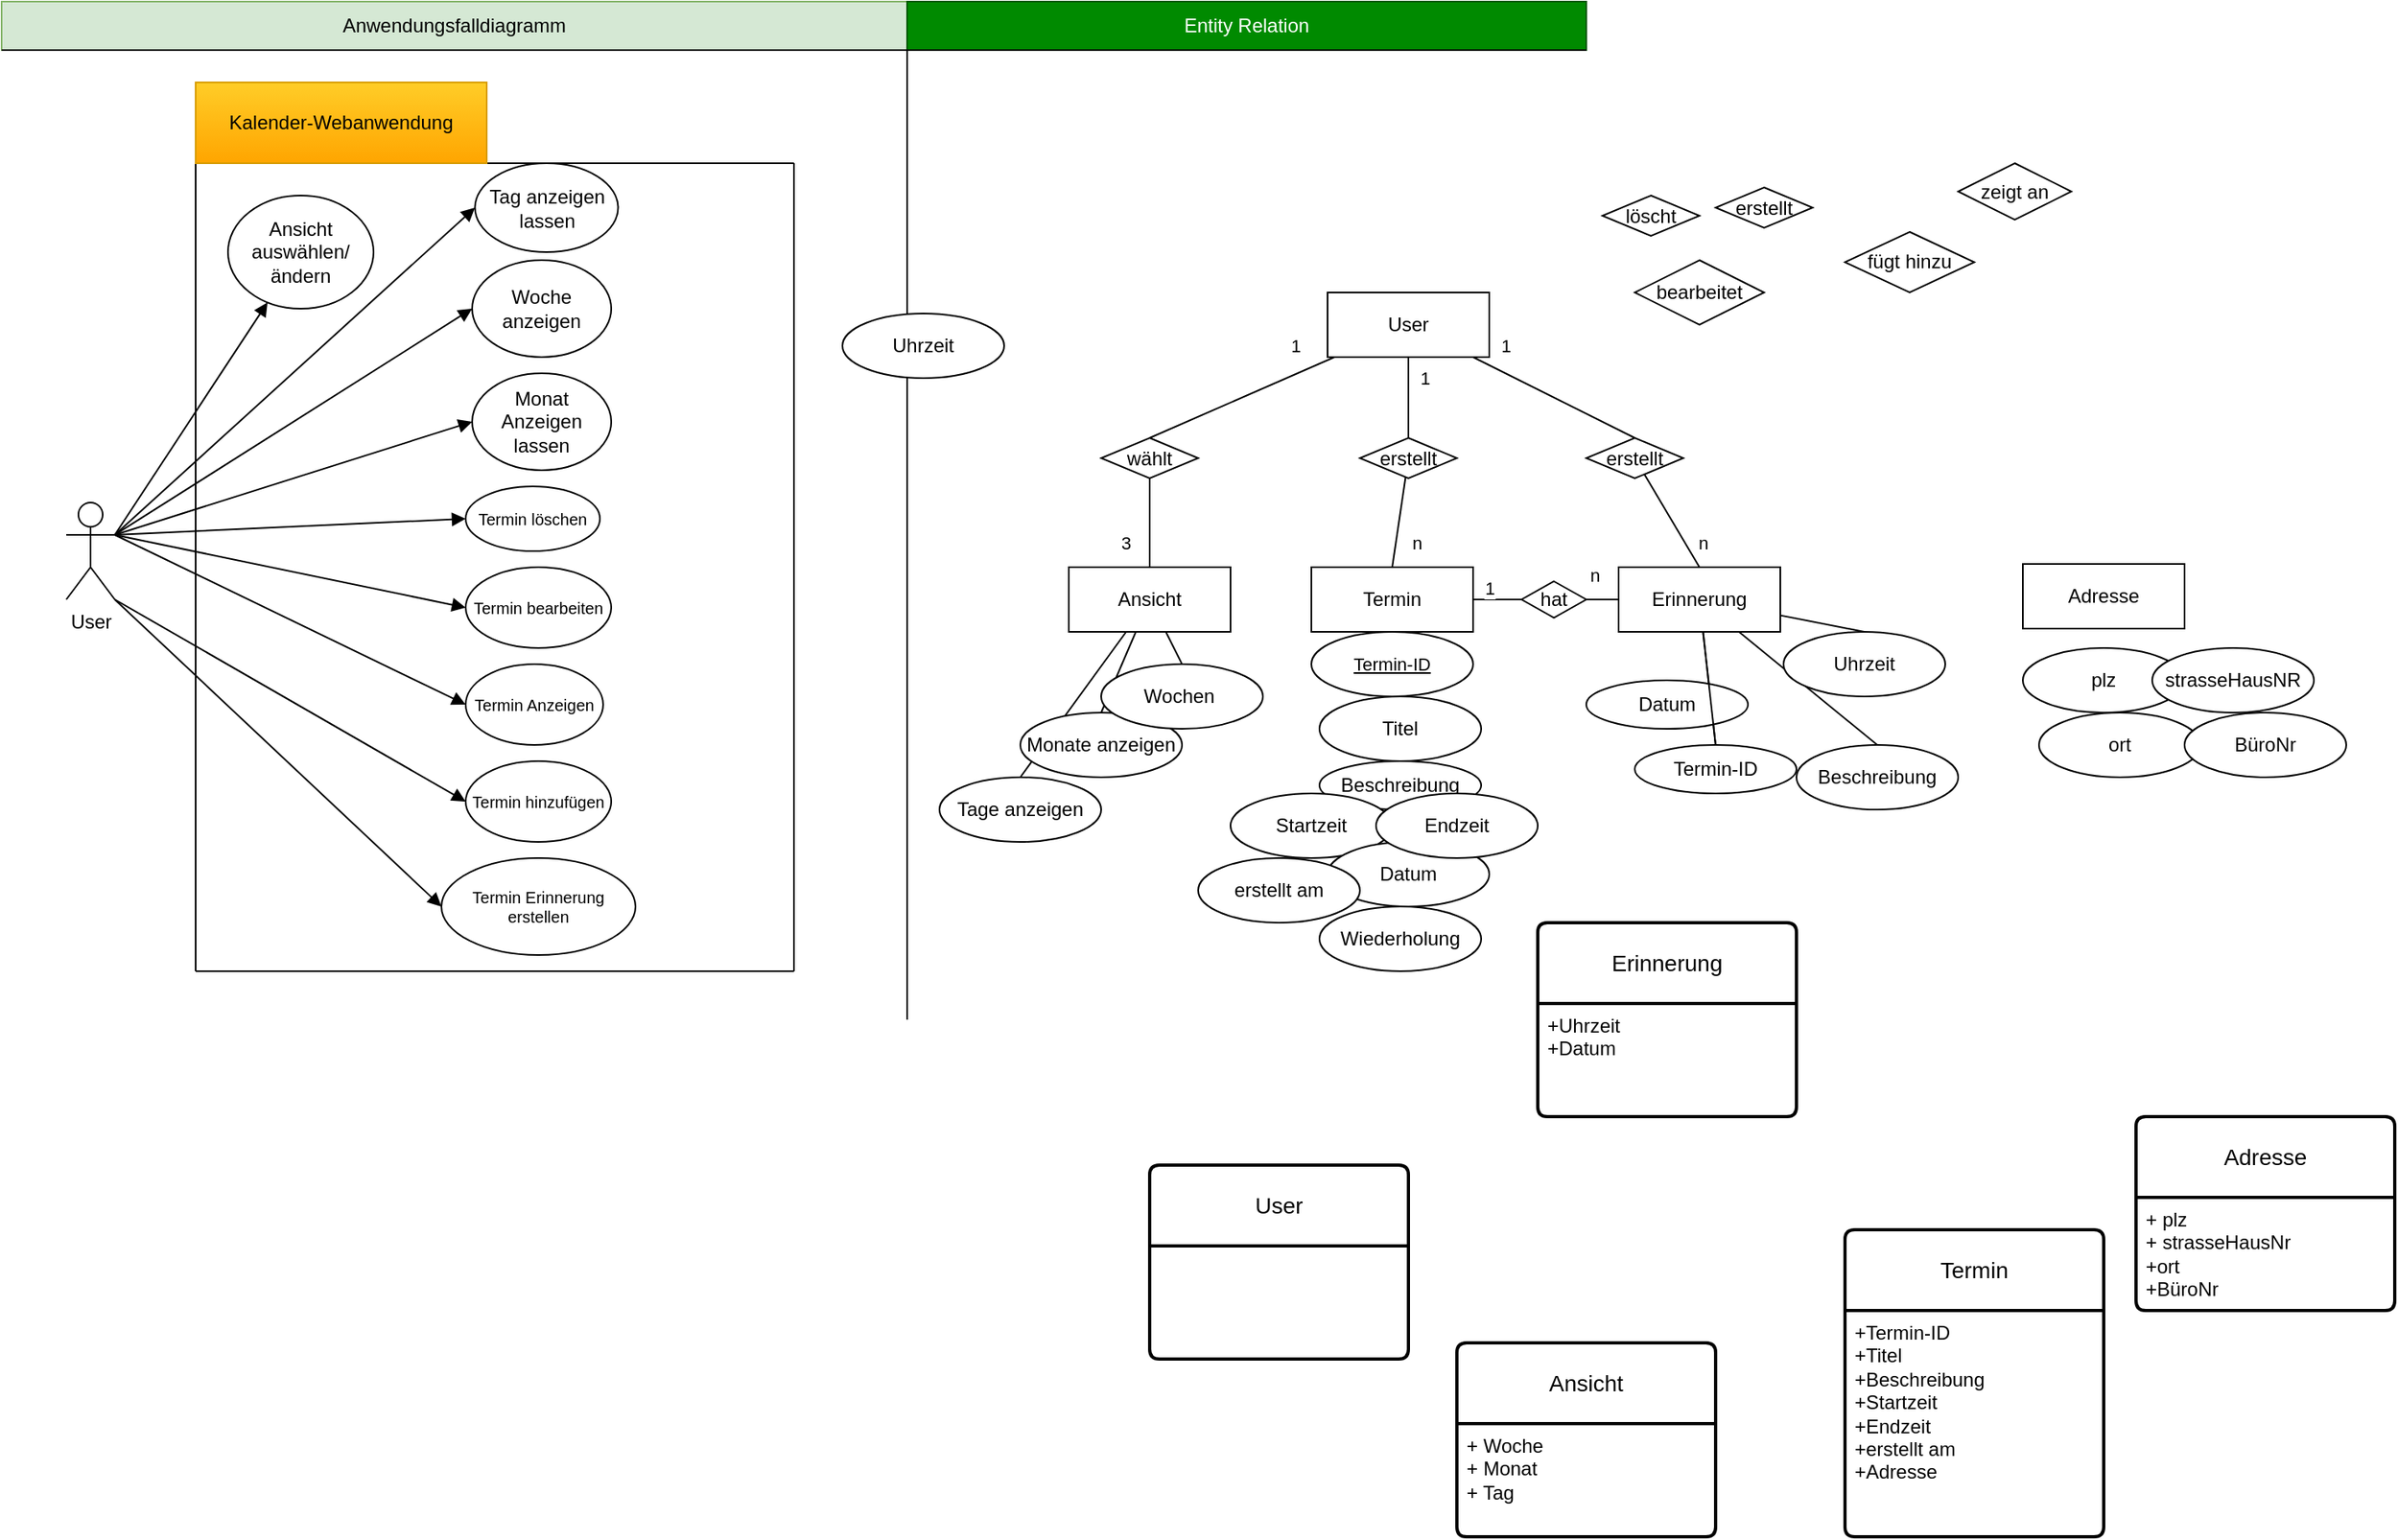 <mxfile version="26.0.9">
  <diagram name="Seite-1" id="BN6opd7grR0zZ6WSBk_W">
    <mxGraphModel dx="1290" dy="1798" grid="1" gridSize="10" guides="1" tooltips="1" connect="1" arrows="1" fold="1" page="1" pageScale="1" pageWidth="827" pageHeight="1169" math="0" shadow="0">
      <root>
        <mxCell id="0" />
        <mxCell id="1" parent="0" />
        <mxCell id="8ZE7OZUxNNbx8h2_Nqw3-10" value="Tag anzeigen lassen" style="ellipse;whiteSpace=wrap;html=1;align=center;" parent="1" vertex="1">
          <mxGeometry x="292.75" y="40" width="88.5" height="55" as="geometry" />
        </mxCell>
        <mxCell id="8ZE7OZUxNNbx8h2_Nqw3-12" value="Woche anzeigen" style="ellipse;whiteSpace=wrap;html=1;align=center;" parent="1" vertex="1">
          <mxGeometry x="291" y="100" width="86" height="60" as="geometry" />
        </mxCell>
        <mxCell id="8ZE7OZUxNNbx8h2_Nqw3-13" value="Termin hinzufügen" style="ellipse;whiteSpace=wrap;html=1;align=center;strokeWidth=1;fontSize=10;" parent="1" vertex="1">
          <mxGeometry x="287" y="410" width="90" height="50" as="geometry" />
        </mxCell>
        <mxCell id="8ZE7OZUxNNbx8h2_Nqw3-14" value="Termin bearbeiten" style="ellipse;whiteSpace=wrap;html=1;align=center;strokeWidth=1;fontSize=10;" parent="1" vertex="1">
          <mxGeometry x="287" y="290" width="90" height="50" as="geometry" />
        </mxCell>
        <mxCell id="8ZE7OZUxNNbx8h2_Nqw3-15" value="Ansicht auswählen/ändern" style="ellipse;whiteSpace=wrap;html=1;align=center;" parent="1" vertex="1">
          <mxGeometry x="140" y="60" width="90" height="70" as="geometry" />
        </mxCell>
        <mxCell id="8ZE7OZUxNNbx8h2_Nqw3-16" value="Monat Anzeigen lassen" style="ellipse;whiteSpace=wrap;html=1;align=center;" parent="1" vertex="1">
          <mxGeometry x="291" y="170" width="86" height="60" as="geometry" />
        </mxCell>
        <mxCell id="8ZE7OZUxNNbx8h2_Nqw3-17" value="Termin löschen" style="ellipse;whiteSpace=wrap;html=1;align=center;strokeWidth=1;fontSize=10;" parent="1" vertex="1">
          <mxGeometry x="287" y="240" width="83" height="40" as="geometry" />
        </mxCell>
        <mxCell id="8ZE7OZUxNNbx8h2_Nqw3-18" value="Termin Erinnerung erstellen" style="ellipse;whiteSpace=wrap;html=1;align=center;strokeWidth=1;fontSize=10;" parent="1" vertex="1">
          <mxGeometry x="272" y="470" width="120" height="60" as="geometry" />
        </mxCell>
        <mxCell id="8ZE7OZUxNNbx8h2_Nqw3-21" value="User" style="shape=umlActor;verticalLabelPosition=bottom;verticalAlign=top;html=1;fontSize=12;" parent="1" vertex="1">
          <mxGeometry x="40" y="250" width="30" height="60" as="geometry" />
        </mxCell>
        <mxCell id="8ZE7OZUxNNbx8h2_Nqw3-25" value="" style="endArrow=none;html=1;rounded=0;" parent="1" edge="1">
          <mxGeometry width="50" height="50" relative="1" as="geometry">
            <mxPoint x="120" y="540" as="sourcePoint" />
            <mxPoint x="120" y="40" as="targetPoint" />
          </mxGeometry>
        </mxCell>
        <mxCell id="8ZE7OZUxNNbx8h2_Nqw3-26" value="" style="endArrow=none;html=1;rounded=0;" parent="1" edge="1">
          <mxGeometry width="50" height="50" relative="1" as="geometry">
            <mxPoint x="120" y="540" as="sourcePoint" />
            <mxPoint x="490" y="540" as="targetPoint" />
          </mxGeometry>
        </mxCell>
        <mxCell id="8ZE7OZUxNNbx8h2_Nqw3-27" value="" style="endArrow=none;html=1;rounded=0;" parent="1" edge="1">
          <mxGeometry width="50" height="50" relative="1" as="geometry">
            <mxPoint x="490" y="40" as="sourcePoint" />
            <mxPoint x="490" y="540" as="targetPoint" />
            <Array as="points">
              <mxPoint x="490" y="280" />
            </Array>
          </mxGeometry>
        </mxCell>
        <mxCell id="8ZE7OZUxNNbx8h2_Nqw3-28" value="" style="endArrow=none;html=1;rounded=0;" parent="1" edge="1">
          <mxGeometry width="50" height="50" relative="1" as="geometry">
            <mxPoint x="120" y="40" as="sourcePoint" />
            <mxPoint x="490" y="40" as="targetPoint" />
          </mxGeometry>
        </mxCell>
        <mxCell id="8ZE7OZUxNNbx8h2_Nqw3-29" value="Kalender-Webanwendung" style="text;html=1;align=center;verticalAlign=middle;whiteSpace=wrap;rounded=0;fillColor=#ffcd28;gradientColor=#ffa500;strokeColor=#d79b00;fontColor=#010101;" parent="1" vertex="1">
          <mxGeometry x="120" y="-10" width="180" height="50" as="geometry" />
        </mxCell>
        <mxCell id="8ZE7OZUxNNbx8h2_Nqw3-30" value="Termin Anzeigen" style="ellipse;whiteSpace=wrap;html=1;align=center;strokeWidth=1;fontSize=10;" parent="1" vertex="1">
          <mxGeometry x="287" y="350" width="85" height="50" as="geometry" />
        </mxCell>
        <mxCell id="8ZE7OZUxNNbx8h2_Nqw3-34" value="" style="endArrow=block;html=1;rounded=0;exitX=1;exitY=0.333;exitDx=0;exitDy=0;exitPerimeter=0;endFill=1;" parent="1" source="8ZE7OZUxNNbx8h2_Nqw3-21" target="8ZE7OZUxNNbx8h2_Nqw3-15" edge="1">
          <mxGeometry width="50" height="50" relative="1" as="geometry">
            <mxPoint x="480" y="260" as="sourcePoint" />
            <mxPoint x="530" y="210" as="targetPoint" />
          </mxGeometry>
        </mxCell>
        <mxCell id="8ZE7OZUxNNbx8h2_Nqw3-35" value="" style="endArrow=block;html=1;rounded=0;entryX=0;entryY=0.5;entryDx=0;entryDy=0;exitX=1;exitY=0.333;exitDx=0;exitDy=0;exitPerimeter=0;startArrow=none;startFill=0;endFill=1;" parent="1" source="8ZE7OZUxNNbx8h2_Nqw3-21" target="8ZE7OZUxNNbx8h2_Nqw3-10" edge="1">
          <mxGeometry width="50" height="50" relative="1" as="geometry">
            <mxPoint x="70" y="270" as="sourcePoint" />
            <mxPoint x="530" y="210" as="targetPoint" />
            <Array as="points" />
          </mxGeometry>
        </mxCell>
        <mxCell id="8ZE7OZUxNNbx8h2_Nqw3-36" value="" style="endArrow=block;html=1;rounded=0;entryX=0;entryY=0.5;entryDx=0;entryDy=0;exitX=1;exitY=0.333;exitDx=0;exitDy=0;exitPerimeter=0;startArrow=none;startFill=0;endFill=1;" parent="1" source="8ZE7OZUxNNbx8h2_Nqw3-21" target="8ZE7OZUxNNbx8h2_Nqw3-12" edge="1">
          <mxGeometry width="50" height="50" relative="1" as="geometry">
            <mxPoint x="260" y="80" as="sourcePoint" />
            <mxPoint x="530" y="210" as="targetPoint" />
          </mxGeometry>
        </mxCell>
        <mxCell id="8ZE7OZUxNNbx8h2_Nqw3-37" value="" style="endArrow=block;html=1;rounded=0;exitX=1;exitY=0.333;exitDx=0;exitDy=0;entryX=0;entryY=0.5;entryDx=0;entryDy=0;exitPerimeter=0;startArrow=none;startFill=0;endFill=1;" parent="1" source="8ZE7OZUxNNbx8h2_Nqw3-21" target="8ZE7OZUxNNbx8h2_Nqw3-16" edge="1">
          <mxGeometry width="50" height="50" relative="1" as="geometry">
            <mxPoint x="90" y="270" as="sourcePoint" />
            <mxPoint x="530" y="210" as="targetPoint" />
          </mxGeometry>
        </mxCell>
        <mxCell id="8ZE7OZUxNNbx8h2_Nqw3-40" value="" style="endArrow=block;html=1;rounded=0;exitX=1;exitY=1;exitDx=0;exitDy=0;exitPerimeter=0;entryX=0;entryY=0.5;entryDx=0;entryDy=0;startArrow=none;startFill=0;endFill=1;" parent="1" source="8ZE7OZUxNNbx8h2_Nqw3-21" target="8ZE7OZUxNNbx8h2_Nqw3-13" edge="1">
          <mxGeometry width="50" height="50" relative="1" as="geometry">
            <mxPoint x="480" y="260" as="sourcePoint" />
            <mxPoint x="530" y="210" as="targetPoint" />
          </mxGeometry>
        </mxCell>
        <mxCell id="8ZE7OZUxNNbx8h2_Nqw3-48" value="" style="endArrow=block;html=1;rounded=0;entryX=0;entryY=0.5;entryDx=0;entryDy=0;startArrow=none;startFill=0;endFill=1;" parent="1" target="8ZE7OZUxNNbx8h2_Nqw3-18" edge="1">
          <mxGeometry width="50" height="50" relative="1" as="geometry">
            <mxPoint x="70" y="310" as="sourcePoint" />
            <mxPoint x="530" y="210" as="targetPoint" />
          </mxGeometry>
        </mxCell>
        <mxCell id="8ZE7OZUxNNbx8h2_Nqw3-65" value="" style="endArrow=block;html=1;rounded=0;exitX=1;exitY=0.333;exitDx=0;exitDy=0;exitPerimeter=0;entryX=0;entryY=0.5;entryDx=0;entryDy=0;startArrow=none;startFill=0;endFill=1;" parent="1" source="8ZE7OZUxNNbx8h2_Nqw3-21" target="8ZE7OZUxNNbx8h2_Nqw3-17" edge="1">
          <mxGeometry width="50" height="50" relative="1" as="geometry">
            <mxPoint x="420" y="310" as="sourcePoint" />
            <mxPoint x="470" y="260" as="targetPoint" />
          </mxGeometry>
        </mxCell>
        <mxCell id="8ZE7OZUxNNbx8h2_Nqw3-66" value="" style="endArrow=block;html=1;rounded=0;entryX=0;entryY=0.5;entryDx=0;entryDy=0;startArrow=none;startFill=0;endFill=1;" parent="1" target="8ZE7OZUxNNbx8h2_Nqw3-14" edge="1">
          <mxGeometry width="50" height="50" relative="1" as="geometry">
            <mxPoint x="70" y="270" as="sourcePoint" />
            <mxPoint x="297" y="270" as="targetPoint" />
          </mxGeometry>
        </mxCell>
        <mxCell id="8ZE7OZUxNNbx8h2_Nqw3-67" value="" style="endArrow=block;html=1;rounded=0;entryX=0;entryY=0.5;entryDx=0;entryDy=0;startArrow=none;startFill=0;endFill=1;" parent="1" target="8ZE7OZUxNNbx8h2_Nqw3-30" edge="1">
          <mxGeometry width="50" height="50" relative="1" as="geometry">
            <mxPoint x="70" y="270" as="sourcePoint" />
            <mxPoint x="297" y="325" as="targetPoint" />
          </mxGeometry>
        </mxCell>
        <mxCell id="8ZE7OZUxNNbx8h2_Nqw3-68" value="Anwendungsfalldiagramm" style="text;html=1;align=center;verticalAlign=middle;whiteSpace=wrap;rounded=0;fillColor=#d5e8d4;strokeColor=light-dark(#82b366, #000000);fontColor=#000000;" parent="1" vertex="1">
          <mxGeometry y="-60" width="560" height="30" as="geometry" />
        </mxCell>
        <mxCell id="8ZE7OZUxNNbx8h2_Nqw3-69" value="" style="endArrow=none;html=1;rounded=0;" parent="1" edge="1">
          <mxGeometry width="50" height="50" relative="1" as="geometry">
            <mxPoint x="560" y="570" as="sourcePoint" />
            <mxPoint x="560" y="-60" as="targetPoint" />
          </mxGeometry>
        </mxCell>
        <mxCell id="8ZE7OZUxNNbx8h2_Nqw3-70" value="Entity Relation" style="text;html=1;align=center;verticalAlign=middle;whiteSpace=wrap;rounded=0;fillColor=#008a00;strokeColor=#005700;fontColor=light-dark(#ffffff, #0d0d0d);" parent="1" vertex="1">
          <mxGeometry x="560" y="-60" width="420" height="30" as="geometry" />
        </mxCell>
        <mxCell id="8ZE7OZUxNNbx8h2_Nqw3-71" value="" style="endArrow=none;html=1;rounded=0;" parent="1" edge="1">
          <mxGeometry width="50" height="50" relative="1" as="geometry">
            <mxPoint x="980" y="-30" as="sourcePoint" />
            <mxPoint y="-30" as="targetPoint" />
          </mxGeometry>
        </mxCell>
        <mxCell id="2stZwwe74YPtG8-czGNe-42" style="edgeStyle=none;shape=connector;rounded=0;orthogonalLoop=1;jettySize=auto;html=1;entryX=0.5;entryY=0;entryDx=0;entryDy=0;strokeColor=default;align=center;verticalAlign=middle;fontFamily=Helvetica;fontSize=11;fontColor=default;labelBackgroundColor=default;startFill=0;endArrow=none;" edge="1" parent="1" source="2stZwwe74YPtG8-czGNe-23" target="2stZwwe74YPtG8-czGNe-27">
          <mxGeometry relative="1" as="geometry">
            <mxPoint x="640" y="420" as="targetPoint" />
          </mxGeometry>
        </mxCell>
        <mxCell id="2stZwwe74YPtG8-czGNe-43" style="edgeStyle=none;shape=connector;rounded=0;orthogonalLoop=1;jettySize=auto;html=1;entryX=0.5;entryY=0;entryDx=0;entryDy=0;strokeColor=default;align=center;verticalAlign=middle;fontFamily=Helvetica;fontSize=11;fontColor=default;labelBackgroundColor=default;startFill=0;endArrow=none;" edge="1" parent="1" source="2stZwwe74YPtG8-czGNe-23" target="2stZwwe74YPtG8-czGNe-26">
          <mxGeometry relative="1" as="geometry" />
        </mxCell>
        <mxCell id="2stZwwe74YPtG8-czGNe-44" style="edgeStyle=none;shape=connector;rounded=0;orthogonalLoop=1;jettySize=auto;html=1;entryX=0.5;entryY=0;entryDx=0;entryDy=0;strokeColor=default;align=center;verticalAlign=middle;fontFamily=Helvetica;fontSize=11;fontColor=default;labelBackgroundColor=default;startFill=0;endArrow=none;" edge="1" parent="1" source="2stZwwe74YPtG8-czGNe-23" target="2stZwwe74YPtG8-czGNe-25">
          <mxGeometry relative="1" as="geometry" />
        </mxCell>
        <mxCell id="2stZwwe74YPtG8-czGNe-23" value="Ansicht" style="whiteSpace=wrap;html=1;align=center;" vertex="1" parent="1">
          <mxGeometry x="660" y="290" width="100" height="40" as="geometry" />
        </mxCell>
        <mxCell id="2stZwwe74YPtG8-czGNe-53" style="edgeStyle=none;shape=connector;rounded=0;orthogonalLoop=1;jettySize=auto;html=1;entryX=0.5;entryY=0;entryDx=0;entryDy=0;strokeColor=default;align=center;verticalAlign=middle;fontFamily=Helvetica;fontSize=11;fontColor=default;labelBackgroundColor=default;startFill=0;endArrow=none;" edge="1" parent="1" source="2stZwwe74YPtG8-czGNe-24" target="2stZwwe74YPtG8-czGNe-51">
          <mxGeometry relative="1" as="geometry" />
        </mxCell>
        <mxCell id="2stZwwe74YPtG8-czGNe-54" style="edgeStyle=none;shape=connector;rounded=0;orthogonalLoop=1;jettySize=auto;html=1;entryX=0.5;entryY=0;entryDx=0;entryDy=0;strokeColor=default;align=center;verticalAlign=middle;fontFamily=Helvetica;fontSize=11;fontColor=default;labelBackgroundColor=default;startFill=0;endArrow=none;" edge="1" parent="1" source="2stZwwe74YPtG8-czGNe-24" target="2stZwwe74YPtG8-czGNe-50">
          <mxGeometry relative="1" as="geometry" />
        </mxCell>
        <mxCell id="2stZwwe74YPtG8-czGNe-55" style="edgeStyle=none;shape=connector;rounded=0;orthogonalLoop=1;jettySize=auto;html=1;entryX=0.5;entryY=0;entryDx=0;entryDy=0;strokeColor=default;align=center;verticalAlign=middle;fontFamily=Helvetica;fontSize=11;fontColor=default;labelBackgroundColor=default;startFill=0;endArrow=none;" edge="1" parent="1" source="2stZwwe74YPtG8-czGNe-24" target="2stZwwe74YPtG8-czGNe-52">
          <mxGeometry relative="1" as="geometry" />
        </mxCell>
        <mxCell id="2stZwwe74YPtG8-czGNe-24" value="User" style="whiteSpace=wrap;html=1;align=center;" vertex="1" parent="1">
          <mxGeometry x="820" y="120" width="100" height="40" as="geometry" />
        </mxCell>
        <mxCell id="2stZwwe74YPtG8-czGNe-25" value="Monate anzeigen" style="ellipse;whiteSpace=wrap;html=1;align=center;" vertex="1" parent="1">
          <mxGeometry x="630" y="380" width="100" height="40" as="geometry" />
        </mxCell>
        <mxCell id="2stZwwe74YPtG8-czGNe-26" value="Wochen&amp;nbsp;" style="ellipse;whiteSpace=wrap;html=1;align=center;" vertex="1" parent="1">
          <mxGeometry x="680" y="350" width="100" height="40" as="geometry" />
        </mxCell>
        <mxCell id="2stZwwe74YPtG8-czGNe-27" value="Tage anzeigen" style="ellipse;whiteSpace=wrap;html=1;align=center;" vertex="1" parent="1">
          <mxGeometry x="580" y="420" width="100" height="40" as="geometry" />
        </mxCell>
        <mxCell id="2stZwwe74YPtG8-czGNe-69" style="edgeStyle=none;shape=connector;rounded=0;orthogonalLoop=1;jettySize=auto;html=1;entryX=0;entryY=0.5;entryDx=0;entryDy=0;strokeColor=default;align=center;verticalAlign=middle;fontFamily=Helvetica;fontSize=11;fontColor=default;labelBackgroundColor=default;startFill=0;endArrow=none;" edge="1" parent="1" source="2stZwwe74YPtG8-czGNe-28" target="2stZwwe74YPtG8-czGNe-68">
          <mxGeometry relative="1" as="geometry" />
        </mxCell>
        <mxCell id="2stZwwe74YPtG8-czGNe-28" value="Termin" style="whiteSpace=wrap;html=1;align=center;" vertex="1" parent="1">
          <mxGeometry x="810" y="290" width="100" height="40" as="geometry" />
        </mxCell>
        <mxCell id="2stZwwe74YPtG8-czGNe-101" style="edgeStyle=none;shape=connector;rounded=0;orthogonalLoop=1;jettySize=auto;html=1;entryX=0.5;entryY=0;entryDx=0;entryDy=0;strokeColor=default;align=center;verticalAlign=middle;fontFamily=Helvetica;fontSize=11;fontColor=default;labelBackgroundColor=default;startFill=0;endArrow=none;" edge="1" parent="1" source="2stZwwe74YPtG8-czGNe-47" target="2stZwwe74YPtG8-czGNe-100">
          <mxGeometry relative="1" as="geometry" />
        </mxCell>
        <mxCell id="2stZwwe74YPtG8-czGNe-105" style="edgeStyle=none;shape=connector;rounded=0;orthogonalLoop=1;jettySize=auto;html=1;entryX=0.5;entryY=0;entryDx=0;entryDy=0;strokeColor=default;align=center;verticalAlign=middle;fontFamily=Helvetica;fontSize=11;fontColor=default;labelBackgroundColor=default;startFill=0;endArrow=none;" edge="1" parent="1" source="2stZwwe74YPtG8-czGNe-47" target="2stZwwe74YPtG8-czGNe-103">
          <mxGeometry relative="1" as="geometry" />
        </mxCell>
        <mxCell id="2stZwwe74YPtG8-czGNe-106" style="edgeStyle=none;shape=connector;rounded=0;orthogonalLoop=1;jettySize=auto;html=1;entryX=0.5;entryY=0;entryDx=0;entryDy=0;strokeColor=default;align=center;verticalAlign=middle;fontFamily=Helvetica;fontSize=11;fontColor=default;labelBackgroundColor=default;startFill=0;endArrow=none;" edge="1" parent="1" source="2stZwwe74YPtG8-czGNe-47" target="2stZwwe74YPtG8-czGNe-104">
          <mxGeometry relative="1" as="geometry" />
        </mxCell>
        <mxCell id="2stZwwe74YPtG8-czGNe-47" value="Erinnerung" style="whiteSpace=wrap;html=1;align=center;" vertex="1" parent="1">
          <mxGeometry x="1000" y="290" width="100" height="40" as="geometry" />
        </mxCell>
        <mxCell id="2stZwwe74YPtG8-czGNe-63" style="edgeStyle=none;shape=connector;rounded=0;orthogonalLoop=1;jettySize=auto;html=1;entryX=0.5;entryY=0;entryDx=0;entryDy=0;strokeColor=default;align=center;verticalAlign=middle;fontFamily=Helvetica;fontSize=11;fontColor=default;labelBackgroundColor=default;startFill=0;endArrow=none;" edge="1" parent="1" source="2stZwwe74YPtG8-czGNe-50" target="2stZwwe74YPtG8-czGNe-28">
          <mxGeometry relative="1" as="geometry" />
        </mxCell>
        <mxCell id="2stZwwe74YPtG8-czGNe-50" value="erstellt" style="shape=rhombus;perimeter=rhombusPerimeter;whiteSpace=wrap;html=1;align=center;" vertex="1" parent="1">
          <mxGeometry x="840" y="210" width="60" height="25" as="geometry" />
        </mxCell>
        <mxCell id="2stZwwe74YPtG8-czGNe-56" style="edgeStyle=none;shape=connector;rounded=0;orthogonalLoop=1;jettySize=auto;html=1;entryX=0.5;entryY=0;entryDx=0;entryDy=0;strokeColor=default;align=center;verticalAlign=middle;fontFamily=Helvetica;fontSize=11;fontColor=default;labelBackgroundColor=default;startFill=0;endArrow=none;exitX=0.5;exitY=1;exitDx=0;exitDy=0;" edge="1" parent="1" source="2stZwwe74YPtG8-czGNe-51" target="2stZwwe74YPtG8-czGNe-23">
          <mxGeometry relative="1" as="geometry">
            <mxPoint x="710" y="240" as="sourcePoint" />
          </mxGeometry>
        </mxCell>
        <mxCell id="2stZwwe74YPtG8-czGNe-51" value="wählt" style="shape=rhombus;perimeter=rhombusPerimeter;whiteSpace=wrap;html=1;align=center;" vertex="1" parent="1">
          <mxGeometry x="680" y="210" width="60" height="25" as="geometry" />
        </mxCell>
        <mxCell id="2stZwwe74YPtG8-czGNe-65" style="edgeStyle=none;shape=connector;rounded=0;orthogonalLoop=1;jettySize=auto;html=1;entryX=0.5;entryY=0;entryDx=0;entryDy=0;strokeColor=default;align=center;verticalAlign=middle;fontFamily=Helvetica;fontSize=11;fontColor=default;labelBackgroundColor=default;startFill=0;endArrow=none;" edge="1" parent="1" source="2stZwwe74YPtG8-czGNe-52" target="2stZwwe74YPtG8-czGNe-47">
          <mxGeometry relative="1" as="geometry" />
        </mxCell>
        <mxCell id="2stZwwe74YPtG8-czGNe-52" value="erstellt" style="shape=rhombus;perimeter=rhombusPerimeter;whiteSpace=wrap;html=1;align=center;" vertex="1" parent="1">
          <mxGeometry x="980" y="210" width="60" height="25" as="geometry" />
        </mxCell>
        <mxCell id="2stZwwe74YPtG8-czGNe-58" value="1" style="text;html=1;align=center;verticalAlign=middle;resizable=0;points=[];autosize=1;strokeColor=none;fillColor=none;fontFamily=Helvetica;fontSize=11;fontColor=default;labelBackgroundColor=default;" vertex="1" parent="1">
          <mxGeometry x="865" y="158" width="30" height="30" as="geometry" />
        </mxCell>
        <mxCell id="2stZwwe74YPtG8-czGNe-59" value="1" style="text;html=1;align=center;verticalAlign=middle;resizable=0;points=[];autosize=1;strokeColor=none;fillColor=none;fontFamily=Helvetica;fontSize=11;fontColor=default;labelBackgroundColor=default;" vertex="1" parent="1">
          <mxGeometry x="915" y="138" width="30" height="30" as="geometry" />
        </mxCell>
        <mxCell id="2stZwwe74YPtG8-czGNe-62" value="3" style="text;html=1;align=center;verticalAlign=middle;resizable=0;points=[];autosize=1;strokeColor=none;fillColor=none;fontFamily=Helvetica;fontSize=11;fontColor=default;labelBackgroundColor=default;" vertex="1" parent="1">
          <mxGeometry x="680" y="260" width="30" height="30" as="geometry" />
        </mxCell>
        <mxCell id="2stZwwe74YPtG8-czGNe-64" value="n" style="text;html=1;align=center;verticalAlign=middle;resizable=0;points=[];autosize=1;strokeColor=none;fillColor=none;fontFamily=Helvetica;fontSize=11;fontColor=default;labelBackgroundColor=default;" vertex="1" parent="1">
          <mxGeometry x="860" y="260" width="30" height="30" as="geometry" />
        </mxCell>
        <mxCell id="2stZwwe74YPtG8-czGNe-66" value="n" style="text;html=1;align=center;verticalAlign=middle;resizable=0;points=[];autosize=1;strokeColor=none;fillColor=none;fontFamily=Helvetica;fontSize=11;fontColor=default;labelBackgroundColor=default;" vertex="1" parent="1">
          <mxGeometry x="1037" y="260" width="30" height="30" as="geometry" />
        </mxCell>
        <mxCell id="2stZwwe74YPtG8-czGNe-70" style="edgeStyle=none;shape=connector;rounded=0;orthogonalLoop=1;jettySize=auto;html=1;strokeColor=default;align=center;verticalAlign=middle;fontFamily=Helvetica;fontSize=11;fontColor=default;labelBackgroundColor=default;startFill=0;endArrow=none;" edge="1" parent="1" source="2stZwwe74YPtG8-czGNe-68" target="2stZwwe74YPtG8-czGNe-47">
          <mxGeometry relative="1" as="geometry" />
        </mxCell>
        <mxCell id="2stZwwe74YPtG8-czGNe-68" value="hat" style="shape=rhombus;perimeter=rhombusPerimeter;whiteSpace=wrap;html=1;align=center;" vertex="1" parent="1">
          <mxGeometry x="940" y="298.75" width="40" height="22.5" as="geometry" />
        </mxCell>
        <mxCell id="2stZwwe74YPtG8-czGNe-71" value="1" style="text;html=1;align=center;verticalAlign=middle;resizable=0;points=[];autosize=1;strokeColor=none;fillColor=none;fontFamily=Helvetica;fontSize=11;fontColor=default;labelBackgroundColor=default;" vertex="1" parent="1">
          <mxGeometry x="905" y="288" width="30" height="30" as="geometry" />
        </mxCell>
        <mxCell id="2stZwwe74YPtG8-czGNe-72" value="n" style="text;html=1;align=center;verticalAlign=middle;resizable=0;points=[];autosize=1;strokeColor=none;fillColor=none;fontFamily=Helvetica;fontSize=11;fontColor=default;labelBackgroundColor=default;" vertex="1" parent="1">
          <mxGeometry x="970" y="280" width="30" height="30" as="geometry" />
        </mxCell>
        <mxCell id="2stZwwe74YPtG8-czGNe-79" value="Uhrzeit" style="ellipse;whiteSpace=wrap;html=1;align=center;" vertex="1" parent="1">
          <mxGeometry x="520" y="133" width="100" height="40" as="geometry" />
        </mxCell>
        <mxCell id="2stZwwe74YPtG8-czGNe-88" value="Titel" style="ellipse;whiteSpace=wrap;html=1;align=center;" vertex="1" parent="1">
          <mxGeometry x="815" y="370" width="100" height="40" as="geometry" />
        </mxCell>
        <mxCell id="2stZwwe74YPtG8-czGNe-90" value="Beschreibung" style="ellipse;whiteSpace=wrap;html=1;align=center;" vertex="1" parent="1">
          <mxGeometry x="815" y="410" width="100" height="30" as="geometry" />
        </mxCell>
        <mxCell id="2stZwwe74YPtG8-czGNe-91" value="Startzeit" style="ellipse;whiteSpace=wrap;html=1;align=center;" vertex="1" parent="1">
          <mxGeometry x="760" y="430" width="100" height="40" as="geometry" />
        </mxCell>
        <mxCell id="2stZwwe74YPtG8-czGNe-92" value="Datum" style="ellipse;whiteSpace=wrap;html=1;align=center;" vertex="1" parent="1">
          <mxGeometry x="820" y="460" width="100" height="40" as="geometry" />
        </mxCell>
        <mxCell id="2stZwwe74YPtG8-czGNe-93" value="Endzeit" style="ellipse;whiteSpace=wrap;html=1;align=center;" vertex="1" parent="1">
          <mxGeometry x="850" y="430" width="100" height="40" as="geometry" />
        </mxCell>
        <mxCell id="2stZwwe74YPtG8-czGNe-95" value="Wiederholung" style="ellipse;whiteSpace=wrap;html=1;align=center;" vertex="1" parent="1">
          <mxGeometry x="815" y="500" width="100" height="40" as="geometry" />
        </mxCell>
        <mxCell id="2stZwwe74YPtG8-czGNe-98" value="erstellt am" style="ellipse;whiteSpace=wrap;html=1;align=center;" vertex="1" parent="1">
          <mxGeometry x="740" y="470" width="100" height="40" as="geometry" />
        </mxCell>
        <mxCell id="2stZwwe74YPtG8-czGNe-103" value="Uhrzeit" style="ellipse;whiteSpace=wrap;html=1;align=center;" vertex="1" parent="1">
          <mxGeometry x="1102" y="330" width="100" height="40" as="geometry" />
        </mxCell>
        <mxCell id="2stZwwe74YPtG8-czGNe-104" value="Beschreibung" style="ellipse;whiteSpace=wrap;html=1;align=center;" vertex="1" parent="1">
          <mxGeometry x="1110" y="400" width="100" height="40" as="geometry" />
        </mxCell>
        <mxCell id="2stZwwe74YPtG8-czGNe-109" value="1" style="text;html=1;align=center;verticalAlign=middle;resizable=0;points=[];autosize=1;strokeColor=none;fillColor=none;fontFamily=Helvetica;fontSize=11;fontColor=default;labelBackgroundColor=default;" vertex="1" parent="1">
          <mxGeometry x="785" y="138" width="30" height="30" as="geometry" />
        </mxCell>
        <mxCell id="2stZwwe74YPtG8-czGNe-111" value="fügt hinzu" style="shape=rhombus;perimeter=rhombusPerimeter;whiteSpace=wrap;html=1;align=center;" vertex="1" parent="1">
          <mxGeometry x="1140" y="82.5" width="80" height="37.5" as="geometry" />
        </mxCell>
        <mxCell id="2stZwwe74YPtG8-czGNe-112" value="zeigt an" style="shape=rhombus;perimeter=rhombusPerimeter;whiteSpace=wrap;html=1;align=center;" vertex="1" parent="1">
          <mxGeometry x="1210" y="40" width="70" height="35" as="geometry" />
        </mxCell>
        <mxCell id="2stZwwe74YPtG8-czGNe-113" value="bearbeitet" style="shape=rhombus;perimeter=rhombusPerimeter;whiteSpace=wrap;html=1;align=center;" vertex="1" parent="1">
          <mxGeometry x="1010" y="100" width="80" height="40" as="geometry" />
        </mxCell>
        <mxCell id="2stZwwe74YPtG8-czGNe-114" value="erstellt" style="shape=rhombus;perimeter=rhombusPerimeter;whiteSpace=wrap;html=1;align=center;" vertex="1" parent="1">
          <mxGeometry x="1060" y="55" width="60" height="25" as="geometry" />
        </mxCell>
        <mxCell id="2stZwwe74YPtG8-czGNe-115" value="löscht" style="shape=rhombus;perimeter=rhombusPerimeter;whiteSpace=wrap;html=1;align=center;" vertex="1" parent="1">
          <mxGeometry x="990" y="60" width="60" height="25" as="geometry" />
        </mxCell>
        <mxCell id="2stZwwe74YPtG8-czGNe-117" value="User" style="swimlane;childLayout=stackLayout;horizontal=1;startSize=50;horizontalStack=0;rounded=1;fontSize=14;fontStyle=0;strokeWidth=2;resizeParent=0;resizeLast=1;shadow=0;dashed=0;align=center;arcSize=4;whiteSpace=wrap;html=1;fontFamily=Helvetica;fontColor=default;labelBackgroundColor=default;" vertex="1" parent="1">
          <mxGeometry x="710" y="660" width="160" height="120" as="geometry" />
        </mxCell>
        <mxCell id="2stZwwe74YPtG8-czGNe-120" value="Erinnerung" style="swimlane;childLayout=stackLayout;horizontal=1;startSize=50;horizontalStack=0;rounded=1;fontSize=14;fontStyle=0;strokeWidth=2;resizeParent=0;resizeLast=1;shadow=0;dashed=0;align=center;arcSize=4;whiteSpace=wrap;html=1;fontFamily=Helvetica;fontColor=default;labelBackgroundColor=default;" vertex="1" parent="1">
          <mxGeometry x="950" y="510" width="160" height="120" as="geometry" />
        </mxCell>
        <mxCell id="2stZwwe74YPtG8-czGNe-121" value="+Uhrzeit&lt;div&gt;+Datum&lt;/div&gt;" style="align=left;strokeColor=none;fillColor=none;spacingLeft=4;fontSize=12;verticalAlign=top;resizable=0;rotatable=0;part=1;html=1;fontFamily=Helvetica;fontColor=default;labelBackgroundColor=default;" vertex="1" parent="2stZwwe74YPtG8-czGNe-120">
          <mxGeometry y="50" width="160" height="70" as="geometry" />
        </mxCell>
        <mxCell id="2stZwwe74YPtG8-czGNe-122" value="Termin" style="swimlane;childLayout=stackLayout;horizontal=1;startSize=50;horizontalStack=0;rounded=1;fontSize=14;fontStyle=0;strokeWidth=2;resizeParent=0;resizeLast=1;shadow=0;dashed=0;align=center;arcSize=4;whiteSpace=wrap;html=1;fontFamily=Helvetica;fontColor=default;labelBackgroundColor=default;" vertex="1" parent="1">
          <mxGeometry x="1140" y="700" width="160" height="190" as="geometry" />
        </mxCell>
        <mxCell id="2stZwwe74YPtG8-czGNe-123" value="+Termin-ID&lt;div&gt;+Titel&lt;/div&gt;&lt;div&gt;+Beschreibung&lt;/div&gt;&lt;div&gt;+Startzeit&lt;/div&gt;&lt;div&gt;+Endzeit&lt;/div&gt;&lt;div&gt;+erstellt am&lt;/div&gt;&lt;div&gt;+Adresse&lt;/div&gt;" style="align=left;strokeColor=none;fillColor=none;spacingLeft=4;fontSize=12;verticalAlign=top;resizable=0;rotatable=0;part=1;html=1;fontFamily=Helvetica;fontColor=default;labelBackgroundColor=default;" vertex="1" parent="2stZwwe74YPtG8-czGNe-122">
          <mxGeometry y="50" width="160" height="140" as="geometry" />
        </mxCell>
        <mxCell id="2stZwwe74YPtG8-czGNe-124" value="Ansicht" style="swimlane;childLayout=stackLayout;horizontal=1;startSize=50;horizontalStack=0;rounded=1;fontSize=14;fontStyle=0;strokeWidth=2;resizeParent=0;resizeLast=1;shadow=0;dashed=0;align=center;arcSize=4;whiteSpace=wrap;html=1;fontFamily=Helvetica;fontColor=default;labelBackgroundColor=default;" vertex="1" parent="1">
          <mxGeometry x="900" y="770" width="160" height="120" as="geometry" />
        </mxCell>
        <mxCell id="2stZwwe74YPtG8-czGNe-125" value="+ Woche&lt;div&gt;+ Monat&lt;/div&gt;&lt;div&gt;+ Tag&lt;/div&gt;" style="align=left;strokeColor=none;fillColor=none;spacingLeft=4;fontSize=12;verticalAlign=top;resizable=0;rotatable=0;part=1;html=1;fontFamily=Helvetica;fontColor=default;labelBackgroundColor=default;" vertex="1" parent="2stZwwe74YPtG8-czGNe-124">
          <mxGeometry y="50" width="160" height="70" as="geometry" />
        </mxCell>
        <mxCell id="2stZwwe74YPtG8-czGNe-126" value="Adresse" style="whiteSpace=wrap;html=1;align=center;" vertex="1" parent="1">
          <mxGeometry x="1250" y="288" width="100" height="40" as="geometry" />
        </mxCell>
        <mxCell id="2stZwwe74YPtG8-czGNe-127" value="ort" style="ellipse;whiteSpace=wrap;html=1;align=center;" vertex="1" parent="1">
          <mxGeometry x="1260" y="380" width="100" height="40" as="geometry" />
        </mxCell>
        <mxCell id="2stZwwe74YPtG8-czGNe-128" value="plz" style="ellipse;whiteSpace=wrap;html=1;align=center;" vertex="1" parent="1">
          <mxGeometry x="1250" y="340" width="100" height="40" as="geometry" />
        </mxCell>
        <mxCell id="2stZwwe74YPtG8-czGNe-129" value="BüroNr" style="ellipse;whiteSpace=wrap;html=1;align=center;" vertex="1" parent="1">
          <mxGeometry x="1350" y="380" width="100" height="40" as="geometry" />
        </mxCell>
        <mxCell id="2stZwwe74YPtG8-czGNe-130" value="strasseHausNR" style="ellipse;whiteSpace=wrap;html=1;align=center;" vertex="1" parent="1">
          <mxGeometry x="1330" y="340" width="100" height="40" as="geometry" />
        </mxCell>
        <mxCell id="2stZwwe74YPtG8-czGNe-131" value="Adresse" style="swimlane;childLayout=stackLayout;horizontal=1;startSize=50;horizontalStack=0;rounded=1;fontSize=14;fontStyle=0;strokeWidth=2;resizeParent=0;resizeLast=1;shadow=0;dashed=0;align=center;arcSize=4;whiteSpace=wrap;html=1;fontFamily=Helvetica;fontColor=default;labelBackgroundColor=default;" vertex="1" parent="1">
          <mxGeometry x="1320" y="630" width="160" height="120" as="geometry" />
        </mxCell>
        <mxCell id="2stZwwe74YPtG8-czGNe-132" value="+ plz&lt;div&gt;+ strasseHausNr&lt;/div&gt;&lt;div&gt;+ort&lt;/div&gt;&lt;div&gt;+BüroNr&lt;/div&gt;" style="align=left;strokeColor=none;fillColor=none;spacingLeft=4;fontSize=12;verticalAlign=top;resizable=0;rotatable=0;part=1;html=1;fontFamily=Helvetica;fontColor=default;labelBackgroundColor=default;" vertex="1" parent="2stZwwe74YPtG8-czGNe-131">
          <mxGeometry y="50" width="160" height="70" as="geometry" />
        </mxCell>
        <mxCell id="2stZwwe74YPtG8-czGNe-133" value="Datum" style="ellipse;whiteSpace=wrap;html=1;align=center;" vertex="1" parent="1">
          <mxGeometry x="980" y="360" width="100" height="30" as="geometry" />
        </mxCell>
        <mxCell id="2stZwwe74YPtG8-czGNe-134" value="" style="edgeStyle=none;shape=connector;rounded=0;orthogonalLoop=1;jettySize=auto;html=1;entryX=0.5;entryY=0;entryDx=0;entryDy=0;strokeColor=default;align=center;verticalAlign=middle;fontFamily=Helvetica;fontSize=11;fontColor=default;labelBackgroundColor=default;startFill=0;endArrow=none;" edge="1" parent="1" source="2stZwwe74YPtG8-czGNe-47" target="2stZwwe74YPtG8-czGNe-100">
          <mxGeometry relative="1" as="geometry">
            <mxPoint x="1058" y="330" as="sourcePoint" />
            <mxPoint x="1110" y="460" as="targetPoint" />
          </mxGeometry>
        </mxCell>
        <mxCell id="2stZwwe74YPtG8-czGNe-100" value="Termin-ID" style="ellipse;whiteSpace=wrap;html=1;align=center;" vertex="1" parent="1">
          <mxGeometry x="1010" y="400" width="100" height="30" as="geometry" />
        </mxCell>
        <mxCell id="2stZwwe74YPtG8-czGNe-137" value="Termin-ID" style="ellipse;whiteSpace=wrap;html=1;align=center;fontStyle=4;fontFamily=Helvetica;fontSize=11;fontColor=default;labelBackgroundColor=default;" vertex="1" parent="1">
          <mxGeometry x="810" y="330" width="100" height="40" as="geometry" />
        </mxCell>
      </root>
    </mxGraphModel>
  </diagram>
</mxfile>
